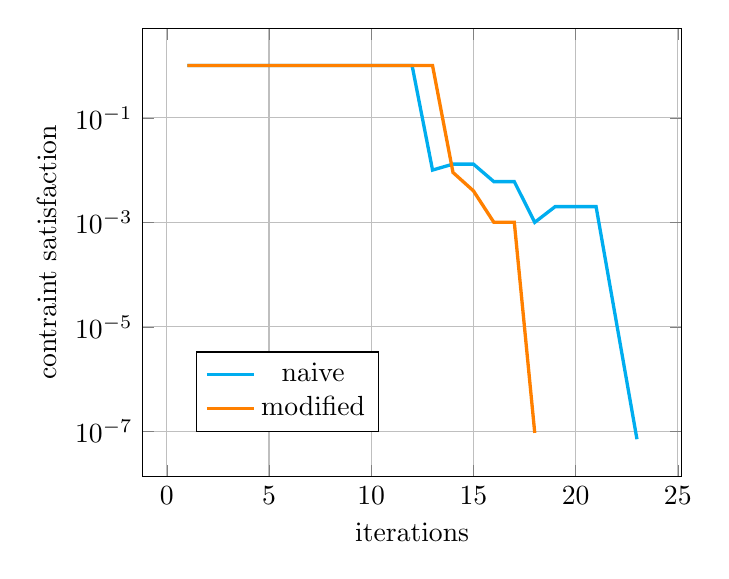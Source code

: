 \begin{tikzpicture}
\begin{axis}[xlabel={iterations}, ylabel={contraint satisfaction}, ymode=log, xmajorgrids, ymajorgrids, legend style={at={(0.1,0.1)},anchor=south west}]
    \addplot[color={cyan}, no marks, very thick]
        coordinates {
            (1,0.997)
            (2,0.997)
            (3,0.997)
            (4,0.997)
            (5,0.997)
            (6,0.997)
            (7,0.997)
            (8,0.997)
            (9,0.997)
            (10,0.997)
            (11,0.997)
            (12,0.997)
            (13,0.01)
            (14,0.013)
            (15,0.013)
            (16,0.006)
            (17,0.006)
            (18,0.001)
            (19,0.002)
            (20,0.002)
            (21,0.002)
            (22,0.0)
            (23,7.098e-8)
        }
        ;
    \addplot+[color={orange}, no marks, very thick]
        coordinates {
            (1,0.997)
            (2,0.997)
            (3,0.997)
            (4,0.997)
            (5,0.997)
            (6,0.997)
            (7,0.997)
            (8,0.997)
            (9,0.997)
            (10,0.997)
            (11,0.997)
            (12,0.997)
            (13,0.997)
            (14,0.009)
            (15,0.004)
            (16,0.001)
            (17,0.001)
            (18,9.368e-8)
        }
        ;
    \legend{{naive},{modified}}
\end{axis}
\end{tikzpicture}

